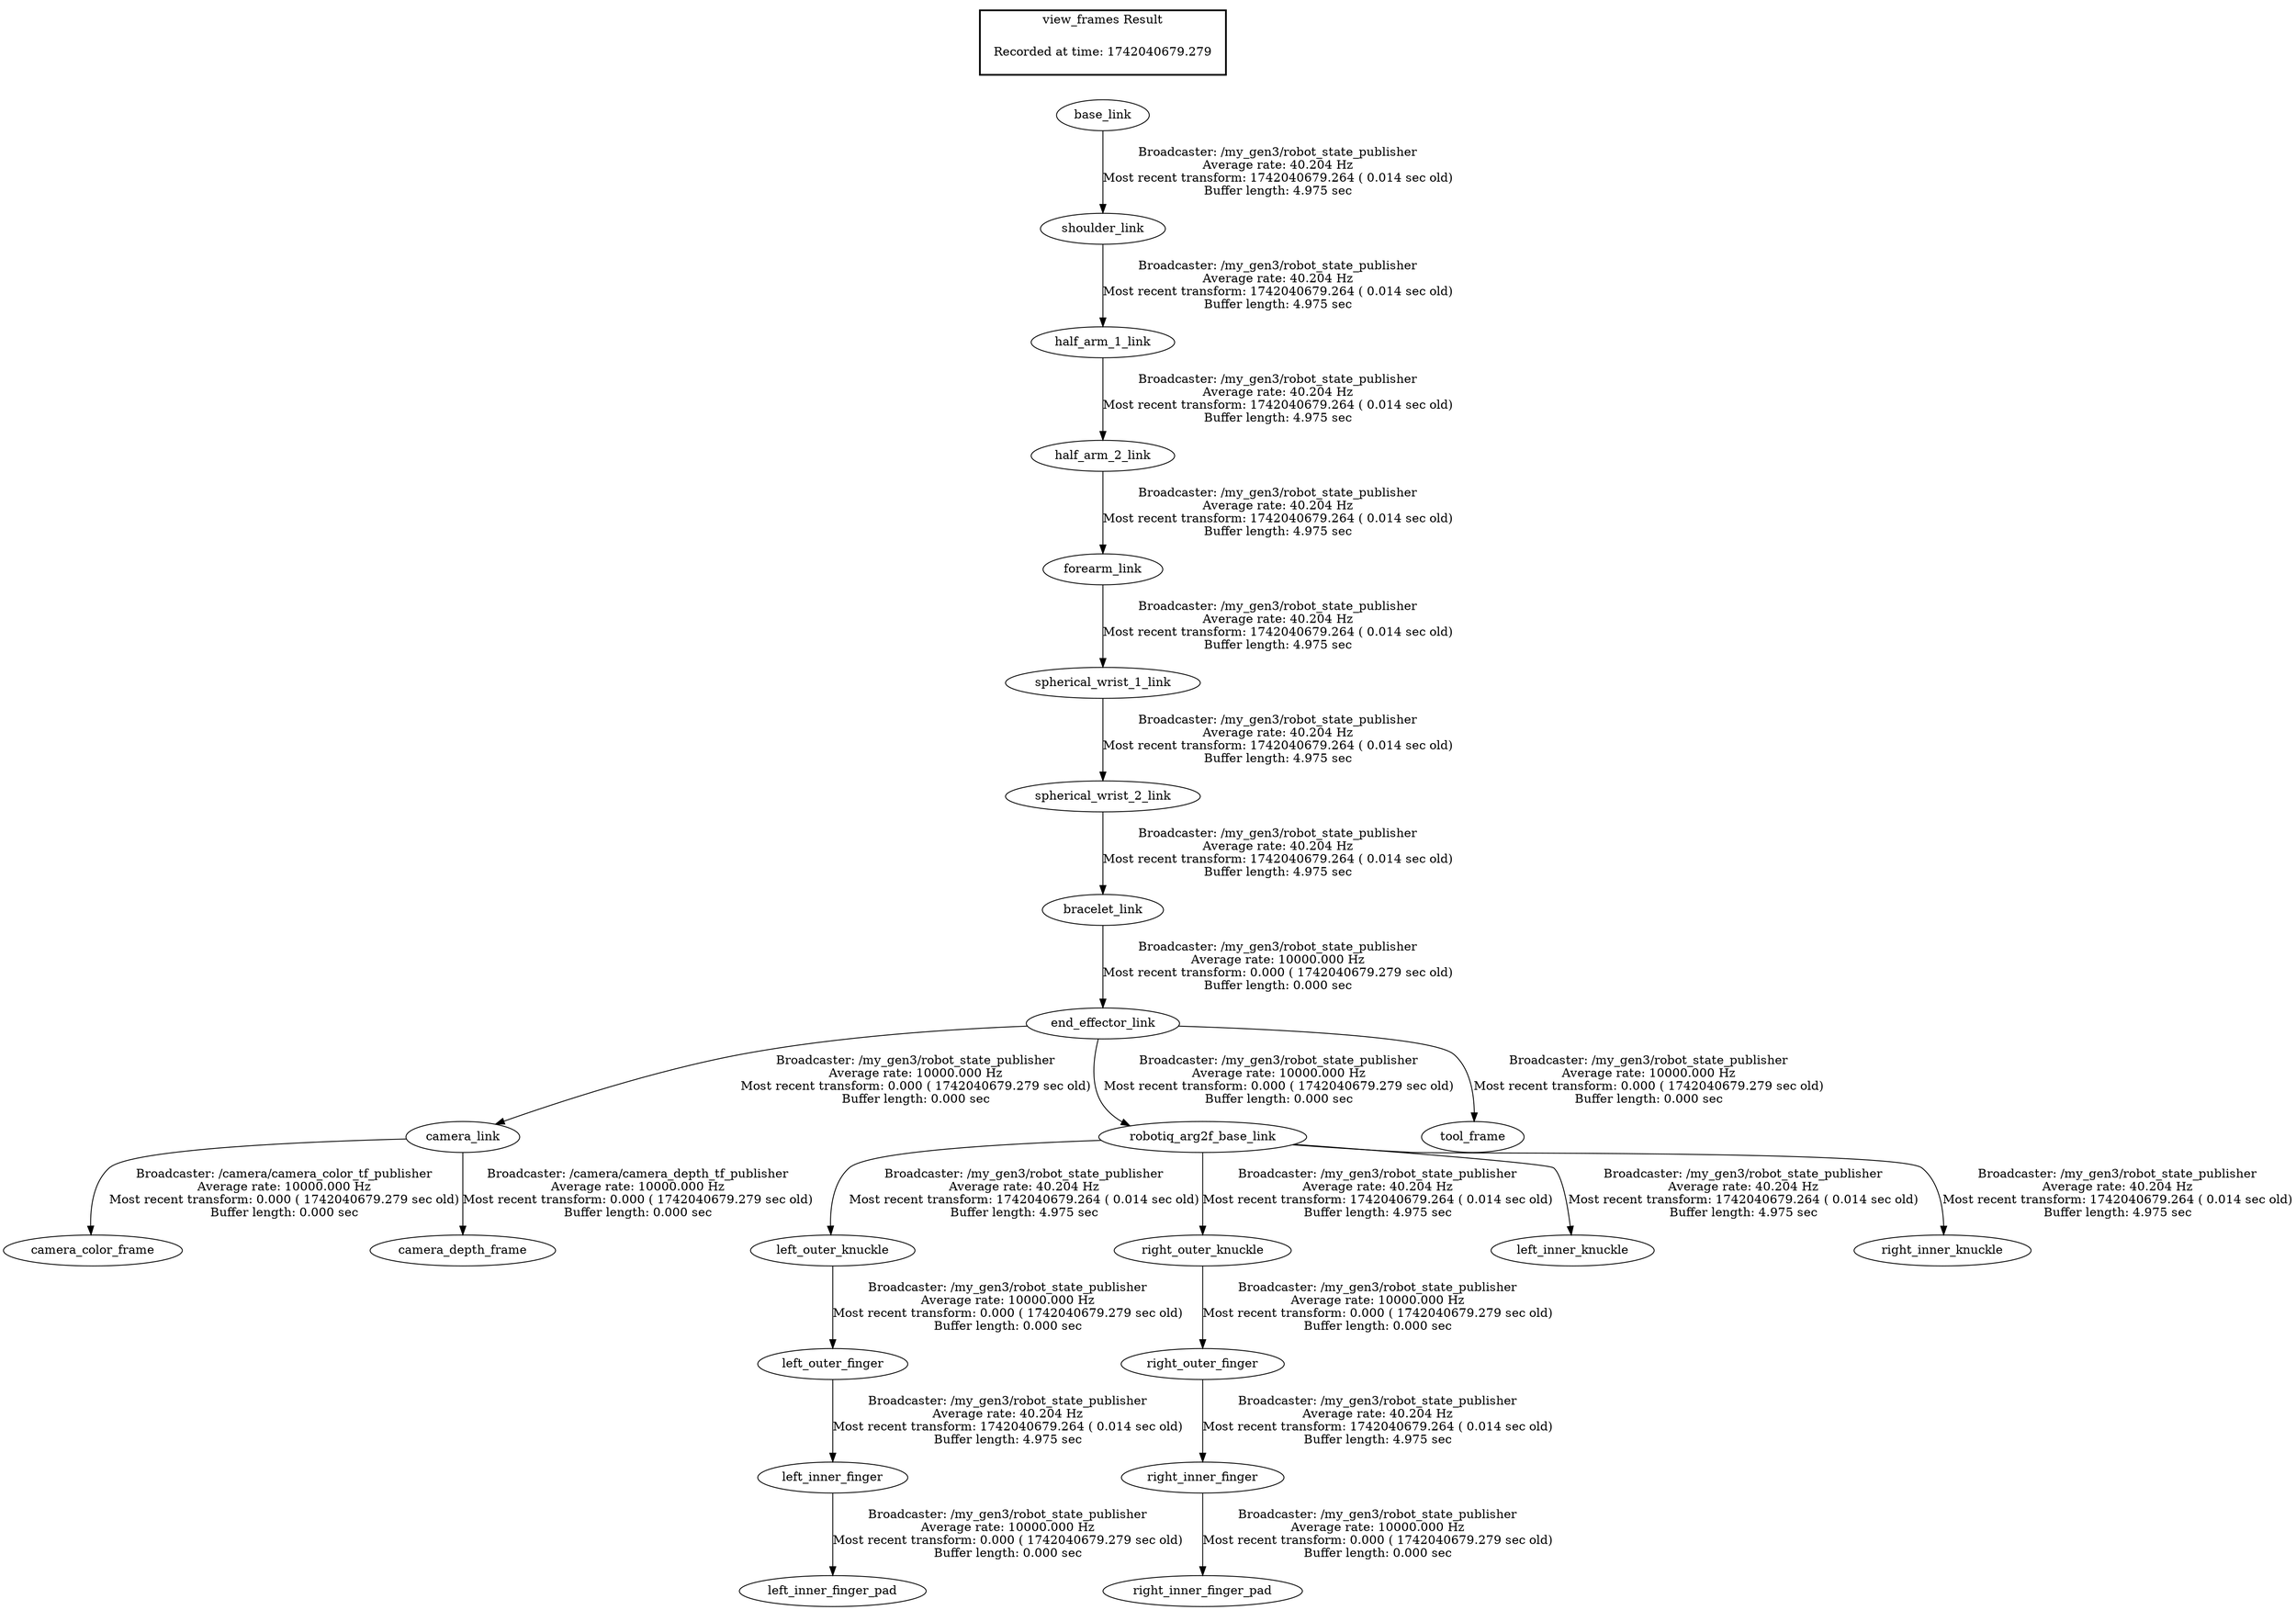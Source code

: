 digraph G {
"end_effector_link" -> "camera_link"[label="Broadcaster: /my_gen3/robot_state_publisher\nAverage rate: 10000.000 Hz\nMost recent transform: 0.000 ( 1742040679.279 sec old)\nBuffer length: 0.000 sec\n"];
"bracelet_link" -> "end_effector_link"[label="Broadcaster: /my_gen3/robot_state_publisher\nAverage rate: 10000.000 Hz\nMost recent transform: 0.000 ( 1742040679.279 sec old)\nBuffer length: 0.000 sec\n"];
"camera_link" -> "camera_color_frame"[label="Broadcaster: /camera/camera_color_tf_publisher\nAverage rate: 10000.000 Hz\nMost recent transform: 0.000 ( 1742040679.279 sec old)\nBuffer length: 0.000 sec\n"];
"camera_link" -> "camera_depth_frame"[label="Broadcaster: /camera/camera_depth_tf_publisher\nAverage rate: 10000.000 Hz\nMost recent transform: 0.000 ( 1742040679.279 sec old)\nBuffer length: 0.000 sec\n"];
"spherical_wrist_2_link" -> "bracelet_link"[label="Broadcaster: /my_gen3/robot_state_publisher\nAverage rate: 40.204 Hz\nMost recent transform: 1742040679.264 ( 0.014 sec old)\nBuffer length: 4.975 sec\n"];
"end_effector_link" -> "robotiq_arg2f_base_link"[label="Broadcaster: /my_gen3/robot_state_publisher\nAverage rate: 10000.000 Hz\nMost recent transform: 0.000 ( 1742040679.279 sec old)\nBuffer length: 0.000 sec\n"];
"left_inner_finger" -> "left_inner_finger_pad"[label="Broadcaster: /my_gen3/robot_state_publisher\nAverage rate: 10000.000 Hz\nMost recent transform: 0.000 ( 1742040679.279 sec old)\nBuffer length: 0.000 sec\n"];
"left_outer_finger" -> "left_inner_finger"[label="Broadcaster: /my_gen3/robot_state_publisher\nAverage rate: 40.204 Hz\nMost recent transform: 1742040679.264 ( 0.014 sec old)\nBuffer length: 4.975 sec\n"];
"left_outer_knuckle" -> "left_outer_finger"[label="Broadcaster: /my_gen3/robot_state_publisher\nAverage rate: 10000.000 Hz\nMost recent transform: 0.000 ( 1742040679.279 sec old)\nBuffer length: 0.000 sec\n"];
"robotiq_arg2f_base_link" -> "left_outer_knuckle"[label="Broadcaster: /my_gen3/robot_state_publisher\nAverage rate: 40.204 Hz\nMost recent transform: 1742040679.264 ( 0.014 sec old)\nBuffer length: 4.975 sec\n"];
"right_inner_finger" -> "right_inner_finger_pad"[label="Broadcaster: /my_gen3/robot_state_publisher\nAverage rate: 10000.000 Hz\nMost recent transform: 0.000 ( 1742040679.279 sec old)\nBuffer length: 0.000 sec\n"];
"right_outer_finger" -> "right_inner_finger"[label="Broadcaster: /my_gen3/robot_state_publisher\nAverage rate: 40.204 Hz\nMost recent transform: 1742040679.264 ( 0.014 sec old)\nBuffer length: 4.975 sec\n"];
"right_outer_knuckle" -> "right_outer_finger"[label="Broadcaster: /my_gen3/robot_state_publisher\nAverage rate: 10000.000 Hz\nMost recent transform: 0.000 ( 1742040679.279 sec old)\nBuffer length: 0.000 sec\n"];
"robotiq_arg2f_base_link" -> "right_outer_knuckle"[label="Broadcaster: /my_gen3/robot_state_publisher\nAverage rate: 40.204 Hz\nMost recent transform: 1742040679.264 ( 0.014 sec old)\nBuffer length: 4.975 sec\n"];
"end_effector_link" -> "tool_frame"[label="Broadcaster: /my_gen3/robot_state_publisher\nAverage rate: 10000.000 Hz\nMost recent transform: 0.000 ( 1742040679.279 sec old)\nBuffer length: 0.000 sec\n"];
"base_link" -> "shoulder_link"[label="Broadcaster: /my_gen3/robot_state_publisher\nAverage rate: 40.204 Hz\nMost recent transform: 1742040679.264 ( 0.014 sec old)\nBuffer length: 4.975 sec\n"];
"shoulder_link" -> "half_arm_1_link"[label="Broadcaster: /my_gen3/robot_state_publisher\nAverage rate: 40.204 Hz\nMost recent transform: 1742040679.264 ( 0.014 sec old)\nBuffer length: 4.975 sec\n"];
"half_arm_1_link" -> "half_arm_2_link"[label="Broadcaster: /my_gen3/robot_state_publisher\nAverage rate: 40.204 Hz\nMost recent transform: 1742040679.264 ( 0.014 sec old)\nBuffer length: 4.975 sec\n"];
"half_arm_2_link" -> "forearm_link"[label="Broadcaster: /my_gen3/robot_state_publisher\nAverage rate: 40.204 Hz\nMost recent transform: 1742040679.264 ( 0.014 sec old)\nBuffer length: 4.975 sec\n"];
"forearm_link" -> "spherical_wrist_1_link"[label="Broadcaster: /my_gen3/robot_state_publisher\nAverage rate: 40.204 Hz\nMost recent transform: 1742040679.264 ( 0.014 sec old)\nBuffer length: 4.975 sec\n"];
"spherical_wrist_1_link" -> "spherical_wrist_2_link"[label="Broadcaster: /my_gen3/robot_state_publisher\nAverage rate: 40.204 Hz\nMost recent transform: 1742040679.264 ( 0.014 sec old)\nBuffer length: 4.975 sec\n"];
"robotiq_arg2f_base_link" -> "left_inner_knuckle"[label="Broadcaster: /my_gen3/robot_state_publisher\nAverage rate: 40.204 Hz\nMost recent transform: 1742040679.264 ( 0.014 sec old)\nBuffer length: 4.975 sec\n"];
"robotiq_arg2f_base_link" -> "right_inner_knuckle"[label="Broadcaster: /my_gen3/robot_state_publisher\nAverage rate: 40.204 Hz\nMost recent transform: 1742040679.264 ( 0.014 sec old)\nBuffer length: 4.975 sec\n"];
edge [style=invis];
 subgraph cluster_legend { style=bold; color=black; label ="view_frames Result";
"Recorded at time: 1742040679.279"[ shape=plaintext ] ;
 }->"base_link";
}